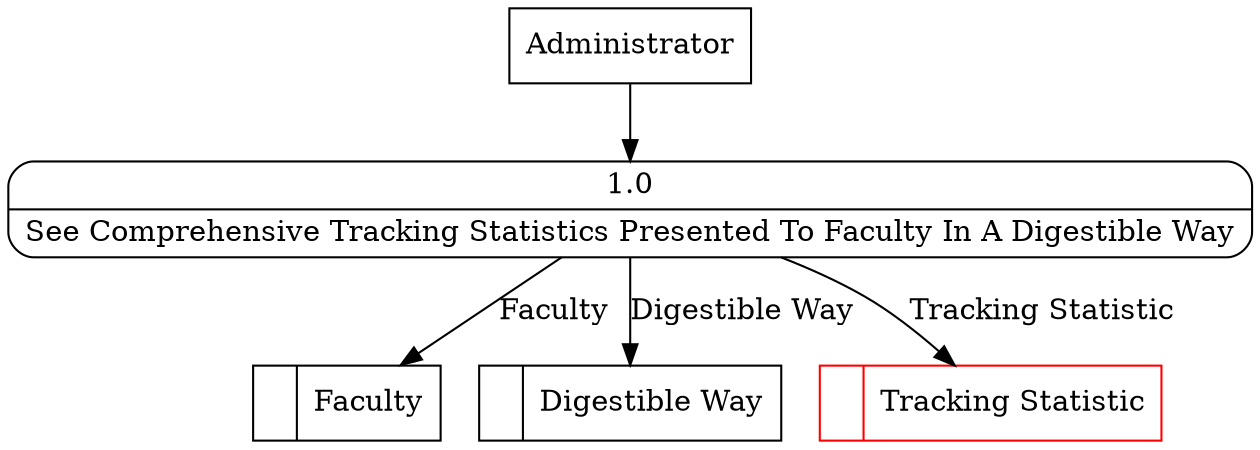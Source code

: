 digraph dfd2{ 
node[shape=record]
200 [label="<f0>  |<f1> Faculty " ];
201 [label="<f0>  |<f1> Digestible Way " ];
202 [label="<f0>  |<f1> Tracking Statistic " color=red];
203 [label="Administrator" shape=box];
204 [label="{<f0> 1.0|<f1> See Comprehensive Tracking Statistics Presented To Faculty In A Digestible Way }" shape=Mrecord];
203 -> 204
204 -> 202 [label="Tracking Statistic"]
204 -> 200 [label="Faculty"]
204 -> 201 [label="Digestible Way"]
}